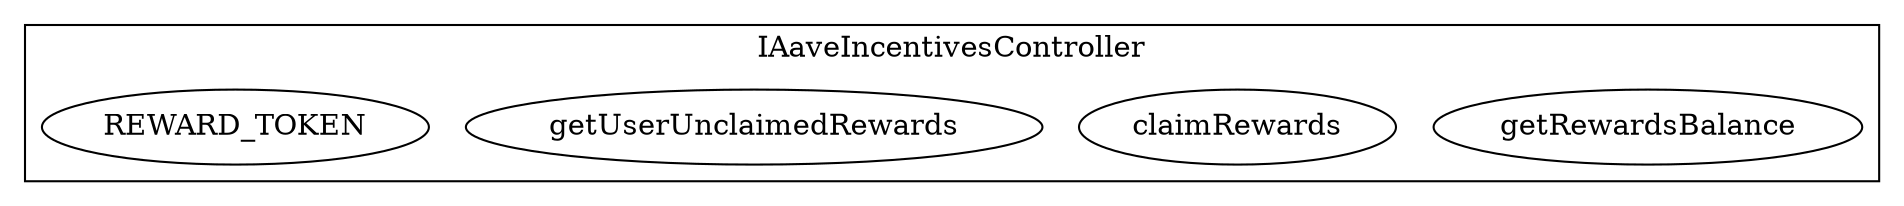 strict digraph {
subgraph cluster_8966_IAaveIncentivesController {
label = "IAaveIncentivesController"
"8966_getRewardsBalance" [label="getRewardsBalance"]
"8966_claimRewards" [label="claimRewards"]
"8966_getUserUnclaimedRewards" [label="getUserUnclaimedRewards"]
"8966_REWARD_TOKEN" [label="REWARD_TOKEN"]
}subgraph cluster_solidity {
label = "[Solidity]"
}
}